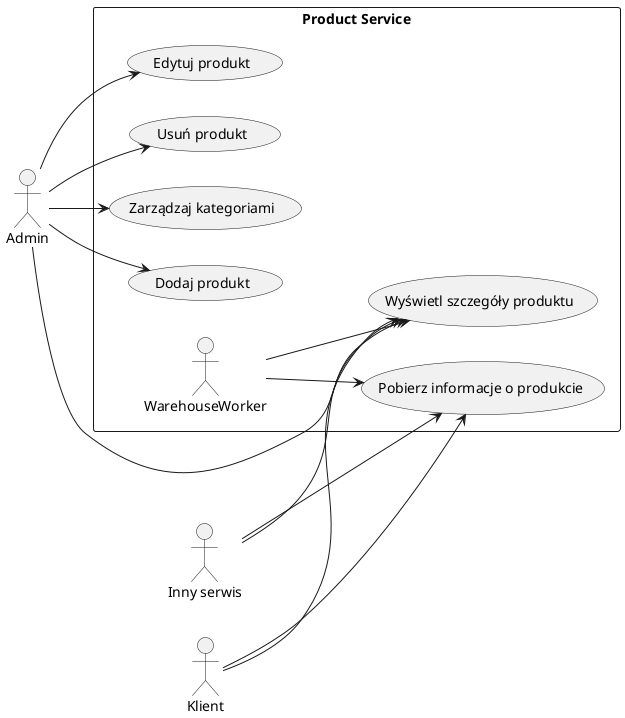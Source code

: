 @startuml
left to right direction
actor Admin
actor "Inny serwis" as OtherService
actor "Klient" as Client

rectangle "Product Service" {
    Admin --> (Dodaj produkt)
    Admin --> (Edytuj produkt)
    Admin --> (Usuń produkt)
    Admin --> (Wyświetl szczegóły produktu)
    Admin --> (Zarządzaj kategoriami)
    OtherService --> (Pobierz informacje o produkcie)
    OtherService --> (Wyświetl szczegóły produktu)
    Client --> (Pobierz informacje o produkcie)
    Client --> (Wyświetl szczegóły produktu)
    WarehouseWorker --> (Pobierz informacje o produkcie)
    WarehouseWorker --> (Wyświetl szczegóły produktu)
}
@enduml
